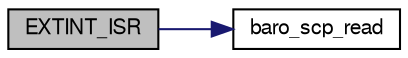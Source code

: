digraph "EXTINT_ISR"
{
  edge [fontname="FreeSans",fontsize="10",labelfontname="FreeSans",labelfontsize="10"];
  node [fontname="FreeSans",fontsize="10",shape=record];
  rankdir="LR";
  Node1 [label="EXTINT_ISR",height=0.2,width=0.4,color="black", fillcolor="grey75", style="filled", fontcolor="black"];
  Node1 -> Node2 [color="midnightblue",fontsize="10",style="solid",fontname="FreeSans"];
  Node2 [label="baro_scp_read",height=0.2,width=0.4,color="black", fillcolor="white", style="filled",URL="$baro__scp_8c.html#ac29fd613dff47fc39271d1544e03452d"];
}
